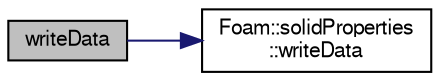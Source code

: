 digraph "writeData"
{
  bgcolor="transparent";
  edge [fontname="FreeSans",fontsize="10",labelfontname="FreeSans",labelfontsize="10"];
  node [fontname="FreeSans",fontsize="10",shape=record];
  rankdir="LR";
  Node35 [label="writeData",height=0.2,width=0.4,color="black", fillcolor="grey75", style="filled", fontcolor="black"];
  Node35 -> Node36 [color="midnightblue",fontsize="10",style="solid",fontname="FreeSans"];
  Node36 [label="Foam::solidProperties\l::writeData",height=0.2,width=0.4,color="black",URL="$a29986.html#a4a9a5e81ef203c89a365d47f0acc39b9",tooltip="Write the solidProperties properties. "];
}
